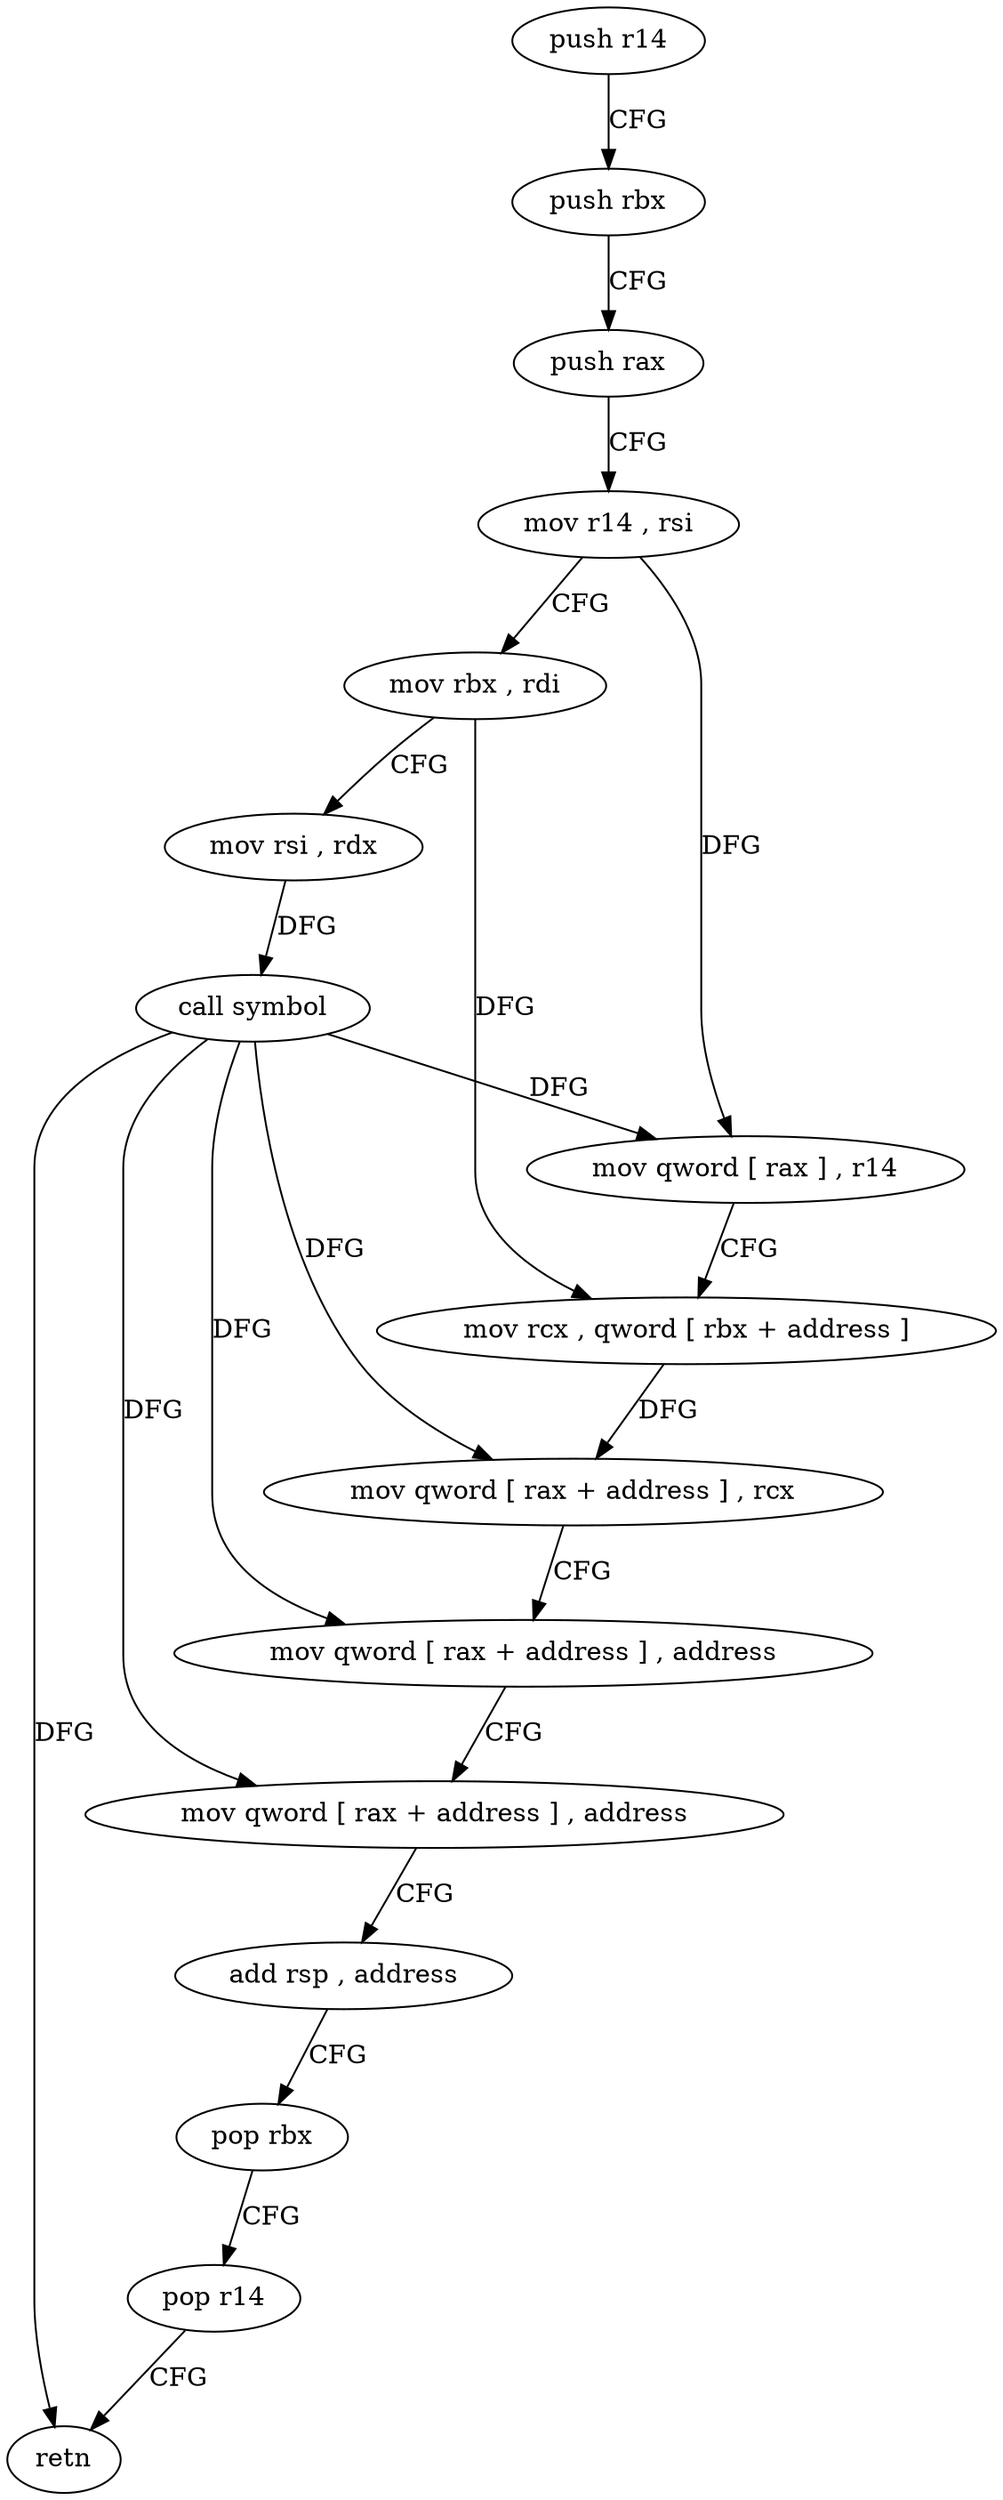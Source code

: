 digraph "func" {
"4226224" [label = "push r14" ]
"4226226" [label = "push rbx" ]
"4226227" [label = "push rax" ]
"4226228" [label = "mov r14 , rsi" ]
"4226231" [label = "mov rbx , rdi" ]
"4226234" [label = "mov rsi , rdx" ]
"4226237" [label = "call symbol" ]
"4226242" [label = "mov qword [ rax ] , r14" ]
"4226245" [label = "mov rcx , qword [ rbx + address ]" ]
"4226249" [label = "mov qword [ rax + address ] , rcx" ]
"4226253" [label = "mov qword [ rax + address ] , address" ]
"4226261" [label = "mov qword [ rax + address ] , address" ]
"4226269" [label = "add rsp , address" ]
"4226273" [label = "pop rbx" ]
"4226274" [label = "pop r14" ]
"4226276" [label = "retn" ]
"4226224" -> "4226226" [ label = "CFG" ]
"4226226" -> "4226227" [ label = "CFG" ]
"4226227" -> "4226228" [ label = "CFG" ]
"4226228" -> "4226231" [ label = "CFG" ]
"4226228" -> "4226242" [ label = "DFG" ]
"4226231" -> "4226234" [ label = "CFG" ]
"4226231" -> "4226245" [ label = "DFG" ]
"4226234" -> "4226237" [ label = "DFG" ]
"4226237" -> "4226242" [ label = "DFG" ]
"4226237" -> "4226249" [ label = "DFG" ]
"4226237" -> "4226253" [ label = "DFG" ]
"4226237" -> "4226261" [ label = "DFG" ]
"4226237" -> "4226276" [ label = "DFG" ]
"4226242" -> "4226245" [ label = "CFG" ]
"4226245" -> "4226249" [ label = "DFG" ]
"4226249" -> "4226253" [ label = "CFG" ]
"4226253" -> "4226261" [ label = "CFG" ]
"4226261" -> "4226269" [ label = "CFG" ]
"4226269" -> "4226273" [ label = "CFG" ]
"4226273" -> "4226274" [ label = "CFG" ]
"4226274" -> "4226276" [ label = "CFG" ]
}
